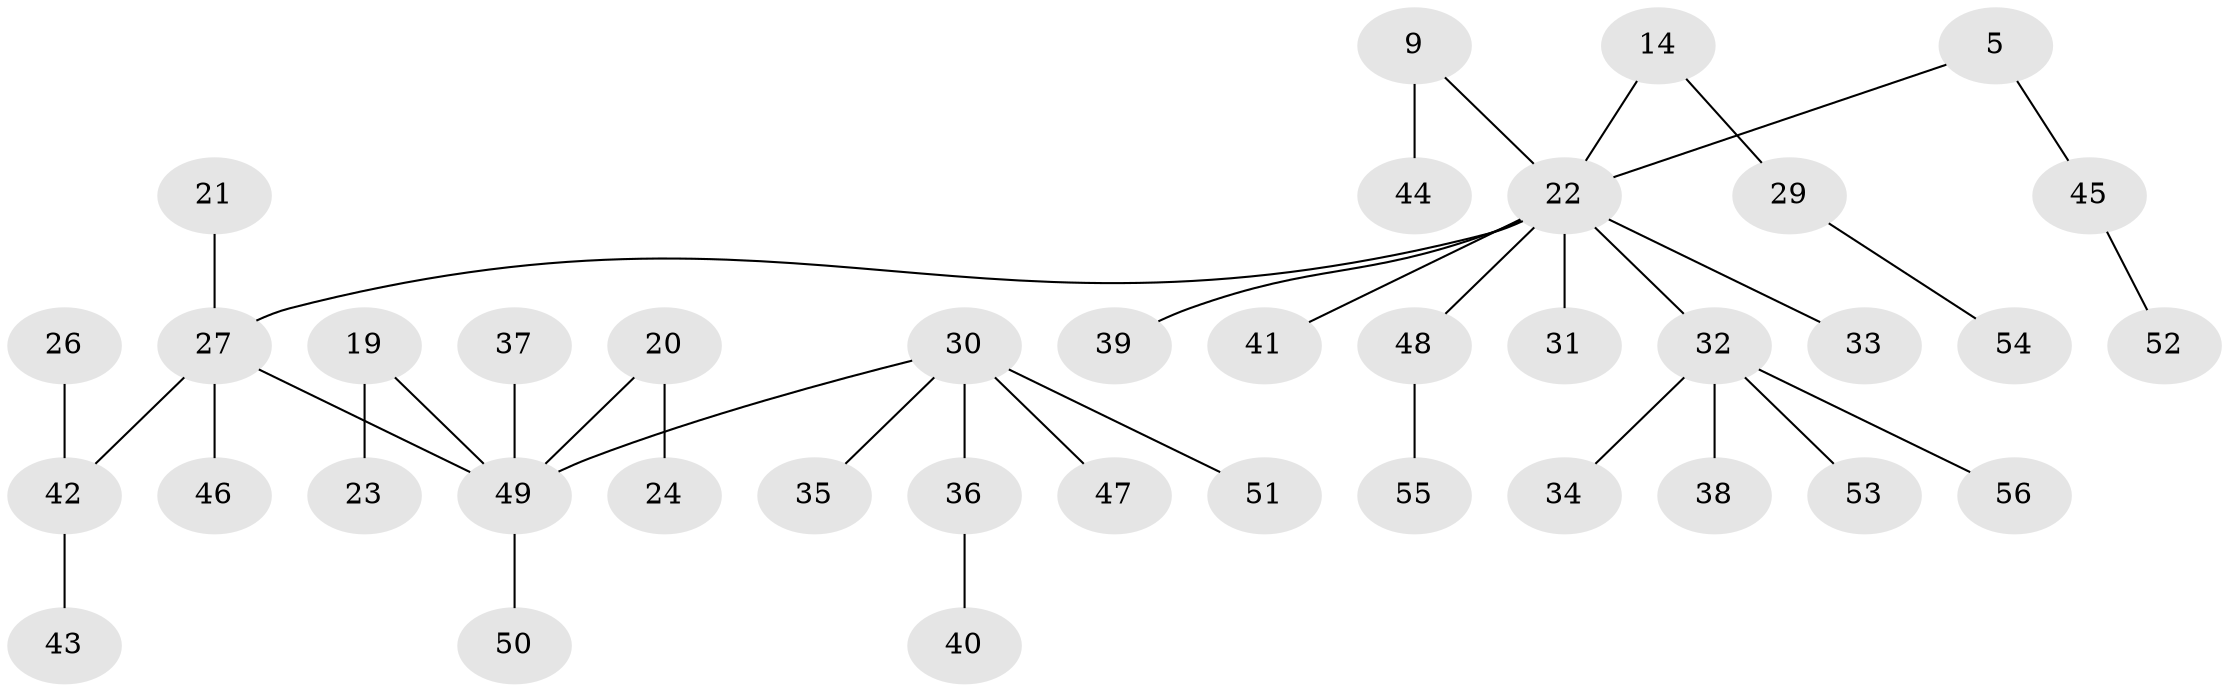 // original degree distribution, {5: 0.017857142857142856, 6: 0.03571428571428571, 2: 0.30357142857142855, 4: 0.05357142857142857, 3: 0.125, 1: 0.4642857142857143}
// Generated by graph-tools (version 1.1) at 2025/56/03/04/25 21:56:03]
// undirected, 39 vertices, 38 edges
graph export_dot {
graph [start="1"]
  node [color=gray90,style=filled];
  5;
  9;
  14;
  19;
  20;
  21;
  22 [super="+12+3"];
  23;
  24;
  26;
  27 [super="+8+6"];
  29;
  30 [super="+25"];
  31;
  32 [super="+15"];
  33;
  34;
  35;
  36;
  37;
  38;
  39;
  40;
  41;
  42 [super="+17"];
  43;
  44;
  45;
  46;
  47;
  48;
  49 [super="+28"];
  50;
  51;
  52;
  53;
  54;
  55;
  56;
  5 -- 45;
  5 -- 22;
  9 -- 44;
  9 -- 22;
  14 -- 29;
  14 -- 22;
  19 -- 23;
  19 -- 49;
  20 -- 24;
  20 -- 49;
  21 -- 27;
  22 -- 31;
  22 -- 32;
  22 -- 33;
  22 -- 39;
  22 -- 41;
  22 -- 48;
  22 -- 27;
  26 -- 42;
  27 -- 46;
  27 -- 49;
  27 -- 42;
  29 -- 54;
  30 -- 36;
  30 -- 47;
  30 -- 51;
  30 -- 35;
  30 -- 49;
  32 -- 34;
  32 -- 53;
  32 -- 56;
  32 -- 38;
  36 -- 40;
  37 -- 49;
  42 -- 43;
  45 -- 52;
  48 -- 55;
  49 -- 50;
}
